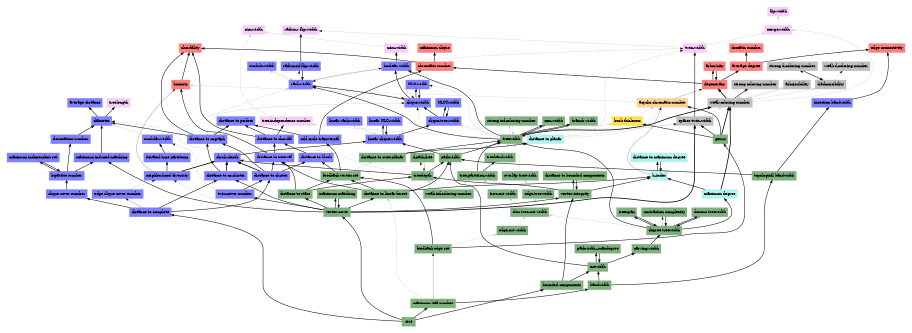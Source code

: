 digraph parameter_inclusions_doijTS {
	node [color=lightblue2 style=filled]
	margin=0.04 size="6,6"
	rankdir = BT
	"n_DfwI9E" [label="weak inf-coloring number" URL="/parameters/html/DfwI9E" color="#7fb17f" shape=box]
	"n_G1Cwmc" [label="iterated type partitions" URL="/parameters/html/G1Cwmc" color="#7f7fff" shape=box]
	"n_pKi2tL" [label="edge-treewidth" URL="/parameters/html/pKi2tL" color="#7fb17f" shape=box]
	"n_q7zHeT" [label="maximum clique" URL="/parameters/html/q7zHeT" color="#ff7f7f" shape=box]
	"n_d7vRYU" [label="mm-width" URL="/parameters/html/d7vRYU" color="#7fb17f" shape=box]
	"n_v4sLfO" [label="admissibility" URL="/parameters/html/v4sLfO" color="#bebebe" shape=box]
	"n_Ve5ruW" [label="odd cycle transversal" URL="/parameters/html/Ve5ruW" color="#7f7fff" shape=box]
	"n_ZNqIlN" [label="edge-cut width" URL="/parameters/html/ZNqIlN" color="#7fb17f" shape=box]
	"n_4DIiH0" [label="radius-r flip-width" URL="/parameters/html/4DIiH0" color="#f8cdf8" shape=box]
	"n_2FM8hj" [label="sparse twin-width" URL="/parameters/html/2FM8hj" color="#bebebe" shape=box]
	"n_Gq0onN" [label="domination number" URL="/parameters/html/Gq0onN" color="#7f7fff" shape=box]
	"n_HTk9PZ" [label="feedback edge set" URL="/parameters/html/HTk9PZ" color="#7fb17f" shape=box]
	"n_uDXX2i" [label="distance to cograph" URL="/parameters/html/uDXX2i" color="#7f7fff" shape=box]
	"n_MUnHA0" [label="twin-cover number" URL="/parameters/html/MUnHA0" color="#7f7fff" shape=box]
	"n_fQj3wU" [label="linear clique-width" URL="/parameters/html/fQj3wU" color="#7f7fff" shape=box]
	"n_MLJMRH" [label="distance to planar" URL="/parameters/html/MLJMRH" color="#b2f2ec" shape=box]
	"n_cHugsk" [label="linear rank-width" URL="/parameters/html/cHugsk" color="#7f7fff" shape=box]
	"n_vMs3RS" [label="neighborhood diversity" URL="/parameters/html/vMs3RS" color="#7f7fff" shape=box]
	"n_nCWUh3" [label="degree treewidth" URL="/parameters/html/nCWUh3" color="#7fb17f" shape=box]
	"n_oFvl4c" [label="slim tree-cut width" URL="/parameters/html/oFvl4c" color="#7fb17f" shape=box]
	"n_4bj71L" [label="modular-width" URL="/parameters/html/4bj71L" color="#7f7fff" shape=box]
	"n_v09DMY" [label="linear NLC-width" URL="/parameters/html/v09DMY" color="#7f7fff" shape=box]
	"n_KD6n2n" [label="weak coloring number" URL="/parameters/html/KD6n2n" color="#bebebe" shape=box]
	"n_P8yP3M" [label="overlap treewidth" URL="/parameters/html/P8yP3M" color="#7fb17f" shape=box]
	"n_z0y4TW" [label="average degree" URL="/parameters/html/z0y4TW" color="#ff7f7f" shape=box]
	"n_2LDMQ6" [label="distance to complete" URL="/parameters/html/2LDMQ6" color="#7f7fff" shape=box]
	"n_yk7XP0" [label="distance to linear forest" URL="/parameters/html/yk7XP0" color="#7fb17f" shape=box]
	"n_JbqZoT" [label="edge connectivity" URL="/parameters/html/JbqZoT" color="#ff7f7f" shape=box]
	"n_4lp9Yj" [label="vertex cover" URL="/parameters/html/4lp9Yj" color="#7fb17f" shape=box]
	"n_mOri44" [label="NLCT-width" URL="/parameters/html/mOri44" color="#7f7fff" shape=box]
	"n_NTgNzT" [label="shrub-depth" URL="/parameters/html/NTgNzT" color="#7f7fff" shape=box]
	"n_OrH7et" [label="twin-width" URL="/parameters/html/OrH7et" color="#f8cdf8" shape=box]
	"n_WmIFB1" [label="mim-width" URL="/parameters/html/WmIFB1" color="#f8cdf8" shape=box]
	"n_VomShB" [label="clique cover number" URL="/parameters/html/VomShB" color="#7f7fff" shape=box]
	"n_hbfWwE" [label="distance to co-cluster" URL="/parameters/html/hbfWwE" color="#7f7fff" shape=box]
	"n_aP5a38" [label="bandwidth" URL="/parameters/html/aP5a38" color="#7fb17f" shape=box]
	"n_TLx1pz" [label="cutwidth" URL="/parameters/html/TLx1pz" color="#7fb17f" shape=box]
	"n_LlWzhg" [label="contraction complexity" URL="/parameters/html/LlWzhg" color="#7fb17f" shape=box]
	"n_aXw3Co" [label="distance to cluster" URL="/parameters/html/aXw3Co" color="#7f7fff" shape=box]
	"n_w7MmyW" [label="chromatic number" URL="/parameters/html/w7MmyW" color="#ff7f7f" shape=box]
	"n_aEs5ap" [label="domino treewidth" URL="/parameters/html/aEs5ap" color="#7fb17f" shape=box]
	"n_UyQ5yM" [label="maximum degree" URL="/parameters/html/UyQ5yM" color="#b2f2ec" shape=box]
	"n_EV3FqL" [label="module-width" URL="/parameters/html/EV3FqL" color="#7f7fff" shape=box]
	"n_fojquT" [label="rank-width" URL="/parameters/html/fojquT" color="#7f7fff" shape=box]
	"n_aEGv5N" [label="sim-width" URL="/parameters/html/aEGv5N" color="#f8cdf8" shape=box]
	"n_lIcmuR" [label="branch width" URL="/parameters/html/lIcmuR" color="#7fb17f" shape=box]
	"n_dS6OgO" [label="carving-width" URL="/parameters/html/dS6OgO" color="#7fb17f" shape=box]
	"n_BN92vX" [label="maximum leaf number" URL="/parameters/html/BN92vX" color="#7fb17f" shape=box]
	"n_6BWcgd" [label="pathwidth+maxdegree" URL="/parameters/html/6BWcgd" color="#7fb17f" shape=box]
	"n_wg5HuV" [label="clique-width" URL="/parameters/html/wg5HuV" color="#7f7fff" shape=box]
	"n_w3LxG1" [label="treebandwidth" URL="/parameters/html/w3LxG1" color="#7fb17f" shape=box]
	"n_KEP2qM" [label="treedepth" URL="/parameters/html/KEP2qM" color="#7fb17f" shape=box]
	"n_8CgU0P" [label="tree-cut width" URL="/parameters/html/8CgU0P" color="#7fb17f" shape=box]
	"n_5Q7fuR" [label="treewidth" URL="/parameters/html/5Q7fuR" color="#7fb17f" shape=box]
	"n_doijTS" [label="book thickness" URL="/parameters/html/doijTS" color="#ffe34c" shape=box]
	"n_A2jPWT" [label="boolean width" URL="/parameters/html/A2jPWT" color="#7f7fff" shape=box]
	"n_1dQQ87" [label="bipartite number" URL="/parameters/html/1dQQ87" color="#7f7fff" shape=box]
	"n_OdZQna" [label="distance to chordal" URL="/parameters/html/OdZQna" color="#7f7fff" shape=box]
	"n_Z10jME" [label="distance to stars" URL="/parameters/html/Z10jME" color="#7fb17f" shape=box]
	"n_SnA7Eq" [label="topological bandwidth" URL="/parameters/html/SnA7Eq" color="#7fb17f" shape=box]
	"n_a7MpiT" [label="boxicity" URL="/parameters/html/a7MpiT" color="#ff7f7f" shape=box]
	"n_veU7Jf" [label="maximum matching" URL="/parameters/html/veU7Jf" color="#7fb17f" shape=box]
	"n_nYXiuT" [label="radius-inf flip-width" URL="/parameters/html/nYXiuT" color="#7f7fff" shape=box]
	"n_Pqiy2C" [label="d-admissibility" URL="/parameters/html/Pqiy2C" color="#bebebe" shape=box]
	"n_xNJnFb" [label="distance to block" URL="/parameters/html/xNJnFb" color="#7f7fff" shape=box]
	"n_p4bTjp" [label="diameter" URL="/parameters/html/p4bTjp" color="#7f7fff" shape=box]
	"n_Xrpbv7" [label="NLC-width" URL="/parameters/html/Xrpbv7" color="#7f7fff" shape=box]
	"n_AVc2K6" [label="distance to interval" URL="/parameters/html/AVc2K6" color="#7f7fff" shape=box]
	"n_gbaHdw" [label="genus" URL="/parameters/html/gbaHdw" color="#7fb17f" shape=box]
	"n_QGZuUW" [label="acyclic chromatic number" URL="/parameters/html/QGZuUW" color="#ffd199" shape=box]
	"n_kRR8zx" [label="distance to maximum degree" URL="/parameters/html/kRR8zx" color="#b2f2ec" shape=box]
	"n_lPHVWU" [label="distance to outerplanar" URL="/parameters/html/lPHVWU" color="#7fb17f" shape=box]
	"n_kJZKgd" [label="distance to perfect" URL="/parameters/html/kJZKgd" color="#7f7fff" shape=box]
	"n_zgMenA" [label="arboricity" URL="/parameters/html/zgMenA" color="#ff7f7f" shape=box]
	"n_KRV6tI" [label="domatic number" URL="/parameters/html/KRV6tI" color="#ff7f7f" shape=box]
	"n_zH8PpT" [label="average distance" URL="/parameters/html/zH8PpT" color="#7f7fff" shape=box]
	"n_PxVh3F" [label="strong coloring number" URL="/parameters/html/PxVh3F" color="#bebebe" shape=box]
	"n_fTqo40" [label="chordality" URL="/parameters/html/fTqo40" color="#ff7f7f" shape=box]
	"n_fNR6QK" [label="tree-independence number" URL="/parameters/html/fNR6QK" color="#f8cdf8" shape=box]
	"n_IbKkUQ" [label="treespan" URL="/parameters/html/IbKkUQ" color="#7fb17f" shape=box]
	"n_VHClqR" [label="pathwidth" URL="/parameters/html/VHClqR" color="#7fb17f" shape=box]
	"n_F1NpDy" [label="size" URL="/parameters/html/F1NpDy" color="#7fb17f" shape=box]
	"n_QP01gs" [label="tree-partition-width" URL="/parameters/html/QP01gs" color="#7fb17f" shape=box]
	"n_KVhJFB" [label="vertex integrity" URL="/parameters/html/KVhJFB" color="#7fb17f" shape=box]
	"n_RPTCxd" [label="distance to bounded components" URL="/parameters/html/RPTCxd" color="#7fb17f" shape=box]
	"n_wUdmUb" [label="bisection bandwidth" URL="/parameters/html/wUdmUb" color="#7f7fff" shape=box]
	"n_s4EiWI" [label="d-path-free" URL="/parameters/html/s4EiWI" color="#7fb17f" shape=box]
	"n_nYQDv6" [label="edge clique cover number" URL="/parameters/html/nYQDv6" color="#7f7fff" shape=box]
	"n_GNOiyB" [label="feedback vertex set" URL="/parameters/html/GNOiyB" color="#7fb17f" shape=box]
	"n_jYG7BR" [label="flip-width" URL="/parameters/html/jYG7BR" color="#f8cdf8" shape=box]
	"n_GNTwUS" [label="h-index" URL="/parameters/html/GNTwUS" color="#b2f2ec" shape=box]
	"n_mHtXUU" [label="maximum independent set" URL="/parameters/html/mHtXUU" color="#7f7fff" shape=box]
	"n_yihnem" [label="strong d-coloring number" URL="/parameters/html/yihnem" color="#bebebe" shape=box]
	"n_JA2nKw" [label="treelength" URL="/parameters/html/JA2nKw" color="#f8cdf8" shape=box]
	"n_3F3oc3" [label="weak d-coloring number" URL="/parameters/html/3F3oc3" color="#bebebe" shape=box]
	"n_VowkuW" [label="degeneracy" URL="/parameters/html/VowkuW" color="#ff7f7f" shape=box]
	"n_t7c4mp" [label="bounded components" URL="/parameters/html/t7c4mp" color="#7fb17f" shape=box]
	"n_7P9WUz" [label="clique-tree-width" URL="/parameters/html/7P9WUz" color="#7f7fff" shape=box]
	"n_GzMYlT" [label="maximum induced matching" URL="/parameters/html/GzMYlT" color="#7f7fff" shape=box]
	"n_UWmTKl" [label="merge-width" URL="/parameters/html/UWmTKl" color="#f8cdf8" shape=box]
	"n_JQTHZS" [label="strong inf-coloring number" URL="/parameters/html/JQTHZS" color="#7fb17f" shape=box]
	"n_lPHVWU" -> "n_5Q7fuR" [label="" decorate=true lblstyle="above, sloped" weight="100" penwidth="2.0"]
	"n_MUnHA0" -> "n_aXw3Co" [label="" decorate=true lblstyle="above, sloped" weight="100" penwidth="2.0"]
	"n_JQTHZS" -> "n_5Q7fuR" [label="" decorate=true lblstyle="above, sloped" color="gray" weight="1"]
	"n_z0y4TW" -> "n_JbqZoT" [label="" decorate=true lblstyle="above, sloped" weight="100" penwidth="2.0"]
	"n_5Q7fuR" -> "n_KD6n2n" [label="" decorate=true lblstyle="above, sloped" weight="100" penwidth="3.0"]
	"n_Z10jME" -> "n_AVc2K6" [label="" decorate=true lblstyle="above, sloped" weight="100" penwidth="2.0"]
	"n_2LDMQ6" -> "n_aXw3Co" [label="" decorate=true lblstyle="above, sloped" weight="100" penwidth="2.0"]
	"n_BN92vX" -> "n_HTk9PZ" [label="" decorate=true lblstyle="above, sloped" weight="20" penwidth="0.7"]
	"n_PxVh3F" -> "n_KD6n2n" [label="" decorate=true lblstyle="above, sloped" color="gray" weight="1"]
	"n_yk7XP0" -> "n_AVc2K6" [label="" decorate=true lblstyle="above, sloped" weight="100" penwidth="2.0"]
	"n_wg5HuV" -> "n_fojquT" [label="" decorate=true lblstyle="above, sloped" weight="100" penwidth="2.0"]
	"n_F1NpDy" -> "n_t7c4mp" [label="" decorate=true lblstyle="above, sloped" weight="100" penwidth="2.0"]
	"n_yihnem" -> "n_Pqiy2C" [label="" decorate=true lblstyle="above, sloped" weight="100" penwidth="2.0"]
	"n_VHClqR" -> "n_fQj3wU" [label="" decorate=true lblstyle="above, sloped" weight="100" penwidth="2.0"]
	"n_QGZuUW" -> "n_VowkuW" [label="" decorate=true lblstyle="above, sloped" weight="20" penwidth="0.7"]
	"n_gbaHdw" -> "n_QGZuUW" [label="" decorate=true lblstyle="above, sloped" weight="100" penwidth="2.0"]
	"n_OdZQna" -> "n_fNR6QK" [label="" decorate=true lblstyle="above, sloped" weight="100" penwidth="2.0"]
	"n_HTk9PZ" -> "n_gbaHdw" [label="" decorate=true lblstyle="above, sloped" weight="100" penwidth="2.0"]
	"n_gbaHdw" -> "n_2FM8hj" [label="" decorate=true lblstyle="above, sloped" weight="100" penwidth="2.0"]
	"n_4lp9Yj" -> "n_yk7XP0" [label="" decorate=true lblstyle="above, sloped" weight="100" penwidth="2.0"]
	"n_5Q7fuR" -> "n_d7vRYU" [label="" decorate=true lblstyle="above, sloped" weight="100" penwidth="2.0"]
	"n_2LDMQ6" -> "n_VomShB" [label="" decorate=true lblstyle="above, sloped" weight="100" penwidth="2.0"]
	"n_GNTwUS" -> "n_QGZuUW" [label="" decorate=true lblstyle="above, sloped" weight="20" penwidth="0.7"]
	"n_fojquT" -> "n_A2jPWT" [label="" decorate=true lblstyle="above, sloped" weight="20" penwidth="0.7"]
	"n_4bj71L" -> "n_fojquT" [label="" decorate=true lblstyle="above, sloped" color="gray" weight="1"]
	"n_wg5HuV" -> "n_A2jPWT" [label="" decorate=true lblstyle="above, sloped" weight="100" penwidth="2.0"]
	"n_BN92vX" -> "n_yk7XP0" [label="" decorate=true lblstyle="above, sloped" color="gray" weight="1"]
	"n_cHugsk" -> "n_fQj3wU" [label="" decorate=true lblstyle="above, sloped" color="gray" weight="1"]
	"n_KD6n2n" -> "n_Pqiy2C" [label="" decorate=true lblstyle="above, sloped" color="gray" weight="1"]
	"n_4lp9Yj" -> "n_MUnHA0" [label="" decorate=true lblstyle="above, sloped" weight="100" penwidth="2.0"]
	"n_gbaHdw" -> "n_doijTS" [label="" decorate=true lblstyle="above, sloped" weight="100" penwidth="2.0"]
	"n_gbaHdw" -> "n_KD6n2n" [label="" decorate=true lblstyle="above, sloped" weight="100" penwidth="3.0"]
	"n_d7vRYU" -> "n_5Q7fuR" [label="" decorate=true lblstyle="above, sloped" weight="100" penwidth="2.0"]
	"n_nCWUh3" -> "n_oFvl4c" [label="" decorate=true lblstyle="above, sloped" color="gray" weight="1"]
	"n_nYQDv6" -> "n_vMs3RS" [label="" decorate=true lblstyle="above, sloped" style="dotted" weight="1" penwidth="1.0"]
	"n_4lp9Yj" -> "n_KVhJFB" [label="" decorate=true lblstyle="above, sloped" weight="100" penwidth="2.0"]
	"n_doijTS" -> "n_QGZuUW" [label="" decorate=true lblstyle="above, sloped" color="gray" weight="1"]
	"n_VHClqR" -> "n_5Q7fuR" [label="" decorate=true lblstyle="above, sloped" weight="100" penwidth="2.0"]
	"n_aXw3Co" -> "n_AVc2K6" [label="" decorate=true lblstyle="above, sloped" weight="100" penwidth="2.0"]
	"n_F1NpDy" -> "n_2LDMQ6" [label="" decorate=true lblstyle="above, sloped" weight="100" penwidth="2.0"]
	"n_nCWUh3" -> "n_aEs5ap" [label="" decorate=true lblstyle="above, sloped" weight="100" penwidth="2.0"]
	"n_TLx1pz" -> "n_6BWcgd" [label="" decorate=true lblstyle="above, sloped" weight="100" penwidth="2.0"]
	"n_vMs3RS" -> "n_NTgNzT" [label="" decorate=true lblstyle="above, sloped" weight="100" penwidth="3.0"]
	"n_uDXX2i" -> "n_kJZKgd" [label="" decorate=true lblstyle="above, sloped" weight="100" penwidth="2.0"]
	"n_Ve5ruW" -> "n_kJZKgd" [label="" decorate=true lblstyle="above, sloped" weight="100" penwidth="2.0"]
	"n_P8yP3M" -> "n_5Q7fuR" [label="" decorate=true lblstyle="above, sloped" color="gray" weight="1"]
	"n_Z10jME" -> "n_KEP2qM" [label="" decorate=true lblstyle="above, sloped" weight="100" penwidth="2.0"]
	"n_AVc2K6" -> "n_a7MpiT" [label="" decorate=true lblstyle="above, sloped" weight="100" penwidth="2.0"]
	"n_aXw3Co" -> "n_uDXX2i" [label="" decorate=true lblstyle="above, sloped" weight="100" penwidth="2.0"]
	"n_5Q7fuR" -> "n_7P9WUz" [label="" decorate=true lblstyle="above, sloped" color="gray" weight="1"]
	"n_fQj3wU" -> "n_7P9WUz" [label="" decorate=true lblstyle="above, sloped" weight="100" penwidth="2.0"]
	"n_Ve5ruW" -> "n_w7MmyW" [label="" decorate=true lblstyle="above, sloped" weight="100" penwidth="2.0"]
	"n_fojquT" -> "n_EV3FqL" [label="" decorate=true lblstyle="above, sloped" color="gray" weight="1"]
	"n_oFvl4c" -> "n_pKi2tL" [label="" decorate=true lblstyle="above, sloped" color="gray" weight="1"]
	"n_KD6n2n" -> "n_PxVh3F" [label="" decorate=true lblstyle="above, sloped" weight="100" penwidth="2.0"]
	"n_vMs3RS" -> "n_a7MpiT" [label="" decorate=true lblstyle="above, sloped" weight="20" penwidth="0.7"]
	"n_A2jPWT" -> "n_WmIFB1" [label="" decorate=true lblstyle="above, sloped" weight="100" penwidth="2.0"]
	"n_QP01gs" -> "n_w3LxG1" [label="" decorate=true lblstyle="above, sloped" weight="100" penwidth="2.0"]
	"n_HTk9PZ" -> "n_ZNqIlN" [label="" decorate=true lblstyle="above, sloped" color="gray" weight="1"]
	"n_z0y4TW" -> "n_KRV6tI" [label="" decorate=true lblstyle="above, sloped" weight="100" penwidth="2.0"]
	"n_OdZQna" -> "n_kJZKgd" [label="" decorate=true lblstyle="above, sloped" weight="100" penwidth="2.0"]
	"n_4lp9Yj" -> "n_GzMYlT" [label="" decorate=true lblstyle="above, sloped" weight="100" penwidth="2.0"]
	"n_LlWzhg" -> "n_nCWUh3" [label="" decorate=true lblstyle="above, sloped" weight="100" penwidth="2.0"]
	"n_aXw3Co" -> "n_NTgNzT" [label="" decorate=true lblstyle="above, sloped" weight="100" penwidth="3.0"]
	"n_fojquT" -> "n_wg5HuV" [label="" decorate=true lblstyle="above, sloped" style="dotted" weight="1" penwidth="1.0"]
	"n_yk7XP0" -> "n_GNOiyB" [label="" decorate=true lblstyle="above, sloped" weight="100" penwidth="2.0"]
	"n_AVc2K6" -> "n_OdZQna" [label="" decorate=true lblstyle="above, sloped" weight="100" penwidth="2.0"]
	"n_Z10jME" -> "n_GNOiyB" [label="" decorate=true lblstyle="above, sloped" weight="100" penwidth="2.0"]
	"n_uDXX2i" -> "n_wg5HuV" [label="" decorate=true lblstyle="above, sloped" style="dotted" weight="1" penwidth="1.0"]
	"n_1dQQ87" -> "n_mHtXUU" [label="" decorate=true lblstyle="above, sloped" weight="100" penwidth="2.0"]
	"n_fQj3wU" -> "n_v09DMY" [label="" decorate=true lblstyle="above, sloped" weight="100" penwidth="2.0"]
	"n_KEP2qM" -> "n_p4bTjp" [label="" decorate=true lblstyle="above, sloped" style="dotted" weight="1" penwidth="1.0"]
	"n_hbfWwE" -> "n_uDXX2i" [label="" decorate=true lblstyle="above, sloped" weight="100" penwidth="2.0"]
	"n_IbKkUQ" -> "n_nCWUh3" [label="" decorate=true lblstyle="above, sloped" weight="100" penwidth="2.0"]
	"n_yk7XP0" -> "n_GNTwUS" [label="" decorate=true lblstyle="above, sloped" weight="100" penwidth="2.0"]
	"n_p4bTjp" -> "n_zH8PpT" [label="" decorate=true lblstyle="above, sloped" weight="100" penwidth="2.0"]
	"n_nCWUh3" -> "n_UyQ5yM" [label="" decorate=true lblstyle="above, sloped" weight="100" penwidth="2.0"]
	"n_KD6n2n" -> "n_UWmTKl" [label="" decorate=true lblstyle="above, sloped" color="gray" weight="1"]
	"n_v09DMY" -> "n_fQj3wU" [label="" decorate=true lblstyle="above, sloped" weight="100" penwidth="2.0"]
	"n_a7MpiT" -> "n_fTqo40" [label="" decorate=true lblstyle="above, sloped" weight="100" penwidth="2.0"]
	"n_2FM8hj" -> "n_OrH7et" [label="" decorate=true lblstyle="above, sloped" weight="100" penwidth="2.0"]
	"n_fojquT" -> "n_nYXiuT" [label="" decorate=true lblstyle="above, sloped" style="dotted" weight="1" penwidth="1.0"]
	"n_4lp9Yj" -> "n_Z10jME" [label="" decorate=true lblstyle="above, sloped" weight="100" penwidth="2.0"]
	"n_Pqiy2C" -> "n_3F3oc3" [label="" decorate=true lblstyle="above, sloped" style="dotted" weight="1" penwidth="0.8"]
	"n_4lp9Yj" -> "n_veU7Jf" [label="" decorate=true lblstyle="above, sloped" weight="100" penwidth="2.0"]
	"n_Gq0onN" -> "n_p4bTjp" [label="" decorate=true lblstyle="above, sloped" weight="100" penwidth="2.0"]
	"n_4lp9Yj" -> "n_hbfWwE" [label="" decorate=true lblstyle="above, sloped" weight="100" penwidth="2.0"]
	"n_1dQQ87" -> "n_GzMYlT" [label="" decorate=true lblstyle="above, sloped" weight="100" penwidth="2.0"]
	"n_TLx1pz" -> "n_dS6OgO" [label="" decorate=true lblstyle="above, sloped" weight="100" penwidth="2.0"]
	"n_5Q7fuR" -> "n_fojquT" [label="" decorate=true lblstyle="above, sloped" weight="100" penwidth="2.0"]
	"n_7P9WUz" -> "n_wg5HuV" [label="" decorate=true lblstyle="above, sloped" weight="100" penwidth="2.0"]
	"n_t7c4mp" -> "n_KVhJFB" [label="" decorate=true lblstyle="above, sloped" weight="100" penwidth="2.0"]
	"n_mHtXUU" -> "n_1dQQ87" [label="" decorate=true lblstyle="above, sloped" weight="100" penwidth="2.0"]
	"n_5Q7fuR" -> "n_2FM8hj" [label="" decorate=true lblstyle="above, sloped" style="dotted" weight="1" penwidth="0.8"]
	"n_5Q7fuR" -> "n_JQTHZS" [label="" decorate=true lblstyle="above, sloped" color="gray" weight="1"]
	"n_lPHVWU" -> "n_MLJMRH" [label="" decorate=true lblstyle="above, sloped" weight="100" penwidth="2.0"]
	"n_4lp9Yj" -> "n_2FM8hj" [label="" decorate=true lblstyle="above, sloped" weight="100" penwidth="3.0"]
	"n_fQj3wU" -> "n_cHugsk" [label="" decorate=true lblstyle="above, sloped" color="gray" weight="1"]
	"n_RPTCxd" -> "n_KVhJFB" [label="" decorate=true lblstyle="above, sloped" weight="100" penwidth="2.0"]
	"n_yk7XP0" -> "n_VHClqR" [label="" decorate=true lblstyle="above, sloped" weight="100" penwidth="2.0"]
	"n_HTk9PZ" -> "n_GNOiyB" [label="" decorate=true lblstyle="above, sloped" weight="100" penwidth="2.0"]
	"n_w7MmyW" -> "n_q7zHeT" [label="" decorate=true lblstyle="above, sloped" weight="100" penwidth="2.0"]
	"n_OrH7et" -> "n_4DIiH0" [label="" decorate=true lblstyle="above, sloped" style="dotted" weight="1" penwidth="1.0"]
	"n_OrH7et" -> "n_UWmTKl" [label="" decorate=true lblstyle="above, sloped" color="gray" weight="1"]
	"n_fNR6QK" -> "n_aEGv5N" [label="" decorate=true lblstyle="above, sloped" color="gray" weight="1"]
	"n_wg5HuV" -> "n_Xrpbv7" [label="" decorate=true lblstyle="above, sloped" weight="100" penwidth="2.0"]
	"n_2FM8hj" -> "n_KD6n2n" [label="" decorate=true lblstyle="above, sloped" color="gray" weight="1"]
	"n_GNTwUS" -> "n_kRR8zx" [label="" decorate=true lblstyle="above, sloped" weight="100" penwidth="2.0"]
	"n_KVhJFB" -> "n_GNTwUS" [label="" decorate=true lblstyle="above, sloped" weight="100" penwidth="2.0"]
	"n_KD6n2n" -> "n_VowkuW" [label="" decorate=true lblstyle="above, sloped" weight="100" penwidth="3.0"]
	"n_GzMYlT" -> "n_p4bTjp" [label="" decorate=true lblstyle="above, sloped" weight="100" penwidth="2.0"]
	"n_SnA7Eq" -> "n_VHClqR" [label="" decorate=true lblstyle="above, sloped" weight="100" penwidth="2.0"]
	"n_VowkuW" -> "n_zgMenA" [label="" decorate=true lblstyle="above, sloped" weight="100" penwidth="2.0"]
	"n_uDXX2i" -> "n_p4bTjp" [label="" decorate=true lblstyle="above, sloped" weight="100" penwidth="2.0"]
	"n_5Q7fuR" -> "n_Xrpbv7" [label="" decorate=true lblstyle="above, sloped" style="dotted" weight="1" penwidth="1.0"]
	"n_OdZQna" -> "n_fTqo40" [label="" decorate=true lblstyle="above, sloped" weight="100" penwidth="2.0"]
	"n_QGZuUW" -> "n_a7MpiT" [label="" decorate=true lblstyle="above, sloped" color="gray" weight="1"]
	"n_KEP2qM" -> "n_VHClqR" [label="" decorate=true lblstyle="above, sloped" weight="100" penwidth="2.0"]
	"n_pKi2tL" -> "n_P8yP3M" [label="" decorate=true lblstyle="above, sloped" color="gray" weight="1"]
	"n_DfwI9E" -> "n_KEP2qM" [label="" decorate=true lblstyle="above, sloped" color="gray" weight="1"]
	"n_GNOiyB" -> "n_lPHVWU" [label="" decorate=true lblstyle="above, sloped" color="gray" weight="1"]
	"n_EV3FqL" -> "n_fojquT" [label="" decorate=true lblstyle="above, sloped" color="gray" weight="1"]
	"n_wUdmUb" -> "n_JbqZoT" [label="" decorate=true lblstyle="above, sloped" weight="100" penwidth="2.0"]
	"n_GNOiyB" -> "n_xNJnFb" [label="" decorate=true lblstyle="above, sloped" weight="100" penwidth="2.0"]
	"n_6BWcgd" -> "n_TLx1pz" [label="" decorate=true lblstyle="above, sloped" weight="100" penwidth="2.0"]
	"n_Pqiy2C" -> "n_yihnem" [label="" decorate=true lblstyle="above, sloped" style="dotted" weight="1" penwidth="0.8"]
	"n_nCWUh3" -> "n_5Q7fuR" [label="" decorate=true lblstyle="above, sloped" weight="100" penwidth="2.0"]
	"n_MUnHA0" -> "n_4bj71L" [label="" decorate=true lblstyle="above, sloped" style="dotted" weight="1" penwidth="1.0"]
	"n_5Q7fuR" -> "n_fNR6QK" [label="" decorate=true lblstyle="above, sloped" color="gray" weight="1"]
	"n_v4sLfO" -> "n_KD6n2n" [label="" decorate=true lblstyle="above, sloped" color="gray" weight="1"]
	"n_A2jPWT" -> "n_wg5HuV" [label="" decorate=true lblstyle="above, sloped" style="dotted" weight="1" penwidth="1.0"]
	"n_MLJMRH" -> "n_2FM8hj" [label="" decorate=true lblstyle="above, sloped" color="gray" weight="1"]
	"n_UyQ5yM" -> "n_GNTwUS" [label="" decorate=true lblstyle="above, sloped" weight="100" penwidth="2.0"]
	"n_vMs3RS" -> "n_G1Cwmc" [label="" decorate=true lblstyle="above, sloped" weight="100" penwidth="2.0"]
	"n_KEP2qM" -> "n_s4EiWI" [label="" decorate=true lblstyle="above, sloped" style="dotted" weight="1" penwidth="1.0"]
	"n_NTgNzT" -> "n_fQj3wU" [label="" decorate=true lblstyle="above, sloped" weight="100" penwidth="2.0"]
	"n_KEP2qM" -> "n_DfwI9E" [label="" decorate=true lblstyle="above, sloped" color="gray" weight="1"]
	"n_MLJMRH" -> "n_QGZuUW" [label="" decorate=true lblstyle="above, sloped" color="gray" weight="1"]
	"n_nYXiuT" -> "n_fojquT" [label="" decorate=true lblstyle="above, sloped" weight="100" penwidth="2.0"]
	"n_p4bTjp" -> "n_JA2nKw" [label="" decorate=true lblstyle="above, sloped" weight="100" penwidth="2.0"]
	"n_aP5a38" -> "n_TLx1pz" [label="" decorate=true lblstyle="above, sloped" weight="100" penwidth="2.0"]
	"n_Xrpbv7" -> "n_wg5HuV" [label="" decorate=true lblstyle="above, sloped" weight="100" penwidth="2.0"]
	"n_ZNqIlN" -> "n_oFvl4c" [label="" decorate=true lblstyle="above, sloped" color="gray" weight="1"]
	"n_A2jPWT" -> "n_fojquT" [label="" decorate=true lblstyle="above, sloped" style="dotted" weight="1" penwidth="1.0"]
	"n_veU7Jf" -> "n_4lp9Yj" [label="" decorate=true lblstyle="above, sloped" weight="100" penwidth="2.0"]
	"n_A2jPWT" -> "n_OrH7et" [label="" decorate=true lblstyle="above, sloped" style="dotted" weight="1" penwidth="1.0"]
	"n_5Q7fuR" -> "n_A2jPWT" [label="" decorate=true lblstyle="above, sloped" weight="100" penwidth="2.0"]
	"n_KVhJFB" -> "n_RPTCxd" [label="" decorate=true lblstyle="above, sloped" weight="100" penwidth="2.0"]
	"n_pKi2tL" -> "n_QP01gs" [label="" decorate=true lblstyle="above, sloped" color="gray" weight="1"]
	"n_aEs5ap" -> "n_nCWUh3" [label="" decorate=true lblstyle="above, sloped" weight="100" penwidth="2.0"]
	"n_xNJnFb" -> "n_OdZQna" [label="" decorate=true lblstyle="above, sloped" weight="100" penwidth="2.0"]
	"n_aXw3Co" -> "n_xNJnFb" [label="" decorate=true lblstyle="above, sloped" weight="100" penwidth="2.0"]
	"n_VowkuW" -> "n_w7MmyW" [label="" decorate=true lblstyle="above, sloped" weight="100" penwidth="2.0"]
	"n_GNOiyB" -> "n_Ve5ruW" [label="" decorate=true lblstyle="above, sloped" weight="100" penwidth="2.0"]
	"n_1dQQ87" -> "n_Gq0onN" [label="" decorate=true lblstyle="above, sloped" weight="100" penwidth="2.0"]
	"n_2LDMQ6" -> "n_nYQDv6" [label="" decorate=true lblstyle="above, sloped" weight="20" penwidth="0.7"]
	"n_lIcmuR" -> "n_5Q7fuR" [label="" decorate=true lblstyle="above, sloped" weight="100" penwidth="2.0"]
	"n_F1NpDy" -> "n_4lp9Yj" [label="" decorate=true lblstyle="above, sloped" weight="100" penwidth="2.0"]
	"n_2LDMQ6" -> "n_hbfWwE" [label="" decorate=true lblstyle="above, sloped" weight="100" penwidth="2.0"]
	"n_TLx1pz" -> "n_VHClqR" [label="" decorate=true lblstyle="above, sloped" weight="100" penwidth="2.0"]
	"n_uDXX2i" -> "n_fTqo40" [label="" decorate=true lblstyle="above, sloped" weight="100" penwidth="2.0"]
	"n_w7MmyW" -> "n_fTqo40" [label="" decorate=true lblstyle="above, sloped" weight="100" penwidth="2.0"]
	"n_5Q7fuR" -> "n_lIcmuR" [label="" decorate=true lblstyle="above, sloped" weight="100" penwidth="2.0"]
	"n_QP01gs" -> "n_5Q7fuR" [label="" decorate=true lblstyle="above, sloped" weight="100" penwidth="2.0"]
	"n_hbfWwE" -> "n_NTgNzT" [label="" decorate=true lblstyle="above, sloped" weight="100" penwidth="3.0"]
	"n_UyQ5yM" -> "n_KD6n2n" [label="" decorate=true lblstyle="above, sloped" weight="100" penwidth="3.0"]
	"n_5Q7fuR" -> "n_doijTS" [label="" decorate=true lblstyle="above, sloped" color="gray" weight="1"]
	"n_KEP2qM" -> "n_NTgNzT" [label="" decorate=true lblstyle="above, sloped" weight="100" penwidth="2.0"]
	"n_nCWUh3" -> "n_LlWzhg" [label="" decorate=true lblstyle="above, sloped" weight="20" penwidth="0.7"]
	"n_7P9WUz" -> "n_mOri44" [label="" decorate=true lblstyle="above, sloped" weight="100" penwidth="2.0"]
	"n_nYXiuT" -> "n_4DIiH0" [label="" decorate=true lblstyle="above, sloped" weight="100" penwidth="2.0"]
	"n_KD6n2n" -> "n_v4sLfO" [label="" decorate=true lblstyle="above, sloped" color="gray" weight="1"]
	"n_8CgU0P" -> "n_QP01gs" [label="" decorate=true lblstyle="above, sloped" color="gray" weight="1"]
	"n_t7c4mp" -> "n_TLx1pz" [label="" decorate=true lblstyle="above, sloped" weight="100" penwidth="2.0"]
	"n_oFvl4c" -> "n_8CgU0P" [label="" decorate=true lblstyle="above, sloped" color="gray" weight="1"]
	"n_F1NpDy" -> "n_BN92vX" [label="" decorate=true lblstyle="above, sloped" weight="100" penwidth="2.0"]
	"n_nCWUh3" -> "n_IbKkUQ" [label="" decorate=true lblstyle="above, sloped" weight="100" penwidth="2.0"]
	"n_WmIFB1" -> "n_aEGv5N" [label="" decorate=true lblstyle="above, sloped" color="gray" weight="1"]
	"n_zgMenA" -> "n_VowkuW" [label="" decorate=true lblstyle="above, sloped" weight="100" penwidth="2.0"]
	"n_KVhJFB" -> "n_KEP2qM" [label="" decorate=true lblstyle="above, sloped" weight="100" penwidth="2.0"]
	"n_MLJMRH" -> "n_OrH7et" [label="" decorate=true lblstyle="above, sloped" style="dotted" weight="1" penwidth="1.0"]
	"n_VomShB" -> "n_1dQQ87" [label="" decorate=true lblstyle="above, sloped" weight="100" penwidth="2.0"]
	"n_SnA7Eq" -> "n_wUdmUb" [label="" decorate=true lblstyle="above, sloped" weight="100" penwidth="2.0"]
	"n_mOri44" -> "n_7P9WUz" [label="" decorate=true lblstyle="above, sloped" weight="100" penwidth="2.0"]
	"n_5Q7fuR" -> "n_wg5HuV" [label="" decorate=true lblstyle="above, sloped" style="dotted" weight="1" penwidth="1.0"]
	"n_4bj71L" -> "n_p4bTjp" [label="" decorate=true lblstyle="above, sloped" color="gray" weight="1"]
	"n_s4EiWI" -> "n_KEP2qM" [label="" decorate=true lblstyle="above, sloped" weight="20" penwidth="0.7"]
	"n_VowkuW" -> "n_z0y4TW" [label="" decorate=true lblstyle="above, sloped" weight="100" penwidth="2.0"]
	"n_aP5a38" -> "n_SnA7Eq" [label="" decorate=true lblstyle="above, sloped" weight="100" penwidth="2.0"]
	"n_dS6OgO" -> "n_nCWUh3" [label="" decorate=true lblstyle="above, sloped" weight="100" penwidth="2.0"]
	"n_BN92vX" -> "n_aP5a38" [label="" decorate=true lblstyle="above, sloped" weight="100" penwidth="2.0"]
	"n_UWmTKl" -> "n_jYG7BR" [label="" decorate=true lblstyle="above, sloped" color="gray" weight="1"]
	"n_4lp9Yj" -> "n_vMs3RS" [label="" decorate=true lblstyle="above, sloped" style="dotted" weight="1" penwidth="1.0"]
	"n_G1Cwmc" -> "n_4bj71L" [label="" decorate=true lblstyle="above, sloped" weight="100" penwidth="2.0"]
	"n_w3LxG1" -> "n_5Q7fuR" [label="" decorate=true lblstyle="above, sloped" color="gray" weight="1"]
	"n_kRR8zx" -> "n_GNTwUS" [label="" decorate=true lblstyle="above, sloped" weight="100" penwidth="2.0"]
}
